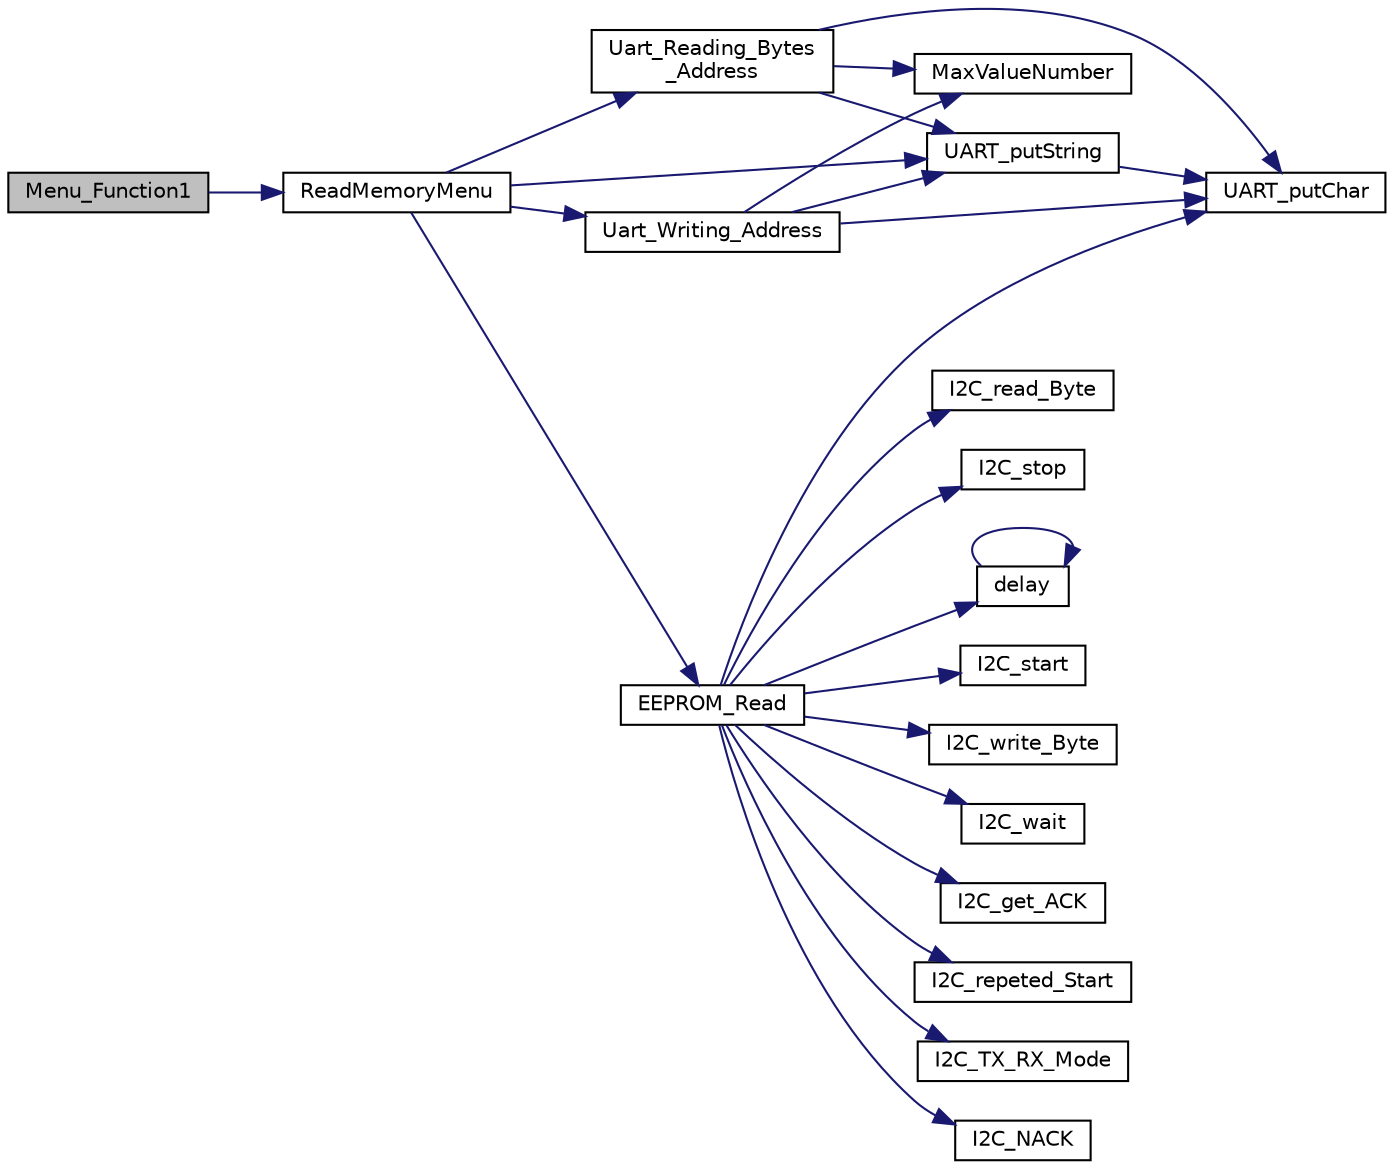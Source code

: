 digraph "Menu_Function1"
{
  edge [fontname="Helvetica",fontsize="10",labelfontname="Helvetica",labelfontsize="10"];
  node [fontname="Helvetica",fontsize="10",shape=record];
  rankdir="LR";
  Node1 [label="Menu_Function1",height=0.2,width=0.4,color="black", fillcolor="grey75", style="filled", fontcolor="black"];
  Node1 -> Node2 [color="midnightblue",fontsize="10",style="solid",fontname="Helvetica"];
  Node2 [label="ReadMemoryMenu",height=0.2,width=0.4,color="black", fillcolor="white", style="filled",URL="$_tera_term_write_8c.html#a87fe7ed6d2fead81929ab082831f9a85",tooltip="This function prints the Read Memory Menu. "];
  Node2 -> Node3 [color="midnightblue",fontsize="10",style="solid",fontname="Helvetica"];
  Node3 [label="UART_putString",height=0.2,width=0.4,color="black", fillcolor="white", style="filled",URL="$_u_a_r_t_8c.html#af95ee594ce5f1619abbe4f2393b1903e",tooltip="It sends a string character through the serial port. "];
  Node3 -> Node4 [color="midnightblue",fontsize="10",style="solid",fontname="Helvetica"];
  Node4 [label="UART_putChar",height=0.2,width=0.4,color="black", fillcolor="white", style="filled",URL="$_u_a_r_t_8c.html#ae69fe2846b6410c22876356a9b3f0083",tooltip="It sends one character through the serial port. This function should include the next sentence: while..."];
  Node2 -> Node5 [color="midnightblue",fontsize="10",style="solid",fontname="Helvetica"];
  Node5 [label="Uart_Writing_Address",height=0.2,width=0.4,color="black", fillcolor="white", style="filled",URL="$_u_a_r_t_8c.html#aeb29ecd89b18d960862a15b78c28180a",tooltip="This function capture the address in an array to write or read dependying of the menu you are..."];
  Node5 -> Node4 [color="midnightblue",fontsize="10",style="solid",fontname="Helvetica"];
  Node5 -> Node3 [color="midnightblue",fontsize="10",style="solid",fontname="Helvetica"];
  Node5 -> Node6 [color="midnightblue",fontsize="10",style="solid",fontname="Helvetica"];
  Node6 [label="MaxValueNumber",height=0.2,width=0.4,color="black", fillcolor="white", style="filled",URL="$_e_e_p_r_o_m_8c.html#a4c1d488b4c8035a099f87b27c731a217",tooltip="This function puts a value in our global variable call MAX. "];
  Node2 -> Node7 [color="midnightblue",fontsize="10",style="solid",fontname="Helvetica"];
  Node7 [label="Uart_Reading_Bytes\l_Address",height=0.2,width=0.4,color="black", fillcolor="white", style="filled",URL="$_u_a_r_t_8c.html#a0ed50f7e96316c27305c3ec2bb4f8180",tooltip="This function capture the number of bites you wanna write in the memory. "];
  Node7 -> Node4 [color="midnightblue",fontsize="10",style="solid",fontname="Helvetica"];
  Node7 -> Node3 [color="midnightblue",fontsize="10",style="solid",fontname="Helvetica"];
  Node7 -> Node6 [color="midnightblue",fontsize="10",style="solid",fontname="Helvetica"];
  Node2 -> Node8 [color="midnightblue",fontsize="10",style="solid",fontname="Helvetica"];
  Node8 [label="EEPROM_Read",height=0.2,width=0.4,color="black", fillcolor="white", style="filled",URL="$_e_e_p_r_o_m_8c.html#a0a9f4a202f21b2bda52010a3d4b60fa5",tooltip="This function Reads a number of bits depending in the direction you put. "];
  Node8 -> Node9 [color="midnightblue",fontsize="10",style="solid",fontname="Helvetica"];
  Node9 [label="delay",height=0.2,width=0.4,color="black", fillcolor="white", style="filled",URL="$_global_functions_8c.html#aa7fa622ced5687f8351d589e9402b251"];
  Node9 -> Node9 [color="midnightblue",fontsize="10",style="solid",fontname="Helvetica"];
  Node8 -> Node10 [color="midnightblue",fontsize="10",style="solid",fontname="Helvetica"];
  Node10 [label="I2C_start",height=0.2,width=0.4,color="black", fillcolor="white", style="filled",URL="$_i2_c___driver_8c.html#a09d9820de1e99617f206ef60a9a9d2e8",tooltip="Generates the start signal. When MST bit is changed from 0 to 1, a START signal is generated on the b..."];
  Node8 -> Node11 [color="midnightblue",fontsize="10",style="solid",fontname="Helvetica"];
  Node11 [label="I2C_write_Byte",height=0.2,width=0.4,color="black", fillcolor="white", style="filled",URL="$_i2_c___driver_8c.html#ad6927c971148447061c3f950362beada",tooltip="It writes the data to be transmitted into the transmission buffer. When you want to write a value int..."];
  Node8 -> Node12 [color="midnightblue",fontsize="10",style="solid",fontname="Helvetica"];
  Node12 [label="I2C_wait",height=0.2,width=0.4,color="black", fillcolor="white", style="filled",URL="$_i2_c___driver_8c.html#a05143bfcf3eeb04ec1dfc7e4ab952689",tooltip="Indicates the status of the bus regardless of slave or master mode. Internally checks the busy bit in..."];
  Node8 -> Node13 [color="midnightblue",fontsize="10",style="solid",fontname="Helvetica"];
  Node13 [label="I2C_get_ACK",height=0.2,width=0.4,color="black", fillcolor="white", style="filled",URL="$_i2_c___driver_8c.html#a2978351c0f1c3e3057fffc151b097ed8",tooltip="Indicates if the acknowledge was received. "];
  Node8 -> Node14 [color="midnightblue",fontsize="10",style="solid",fontname="Helvetica"];
  Node14 [label="I2C_repeted_Start",height=0.2,width=0.4,color="black", fillcolor="white", style="filled",URL="$_i2_c___driver_8c.html#a577158ebfa27fcb673a5727e95d2d853",tooltip="It generates a repeated start that is needed when master reads data. "];
  Node8 -> Node15 [color="midnightblue",fontsize="10",style="solid",fontname="Helvetica"];
  Node15 [label="I2C_TX_RX_Mode",height=0.2,width=0.4,color="black", fillcolor="white", style="filled",URL="$_i2_c___driver_8c.html#a6a531e51c74e4d9ecf32f086aef3259f",tooltip="It selects between transmitter mode or receiver mode. "];
  Node8 -> Node16 [color="midnightblue",fontsize="10",style="solid",fontname="Helvetica"];
  Node16 [label="I2C_NACK",height=0.2,width=0.4,color="black", fillcolor="white", style="filled",URL="$_i2_c___driver_8c.html#aae489f3896588f59173688541155aa32",tooltip="It generates the Not ACKnowledge that is needed when the master reads data. "];
  Node8 -> Node17 [color="midnightblue",fontsize="10",style="solid",fontname="Helvetica"];
  Node17 [label="I2C_read_Byte",height=0.2,width=0.4,color="black", fillcolor="white", style="filled",URL="$_i2_c___driver_8c.html#a689c3512503f9420b3d4fcd32ad6585f",tooltip="It reads data from the receiving buffer. "];
  Node8 -> Node18 [color="midnightblue",fontsize="10",style="solid",fontname="Helvetica"];
  Node18 [label="I2C_stop",height=0.2,width=0.4,color="black", fillcolor="white", style="filled",URL="$_i2_c___driver_8c.html#a0635b74679cdb09c91ef36aa4181a911",tooltip="Generates the stop signal. When this bit changes from 1 to 0, a STOP signal is generated and the mode..."];
  Node8 -> Node4 [color="midnightblue",fontsize="10",style="solid",fontname="Helvetica"];
}
